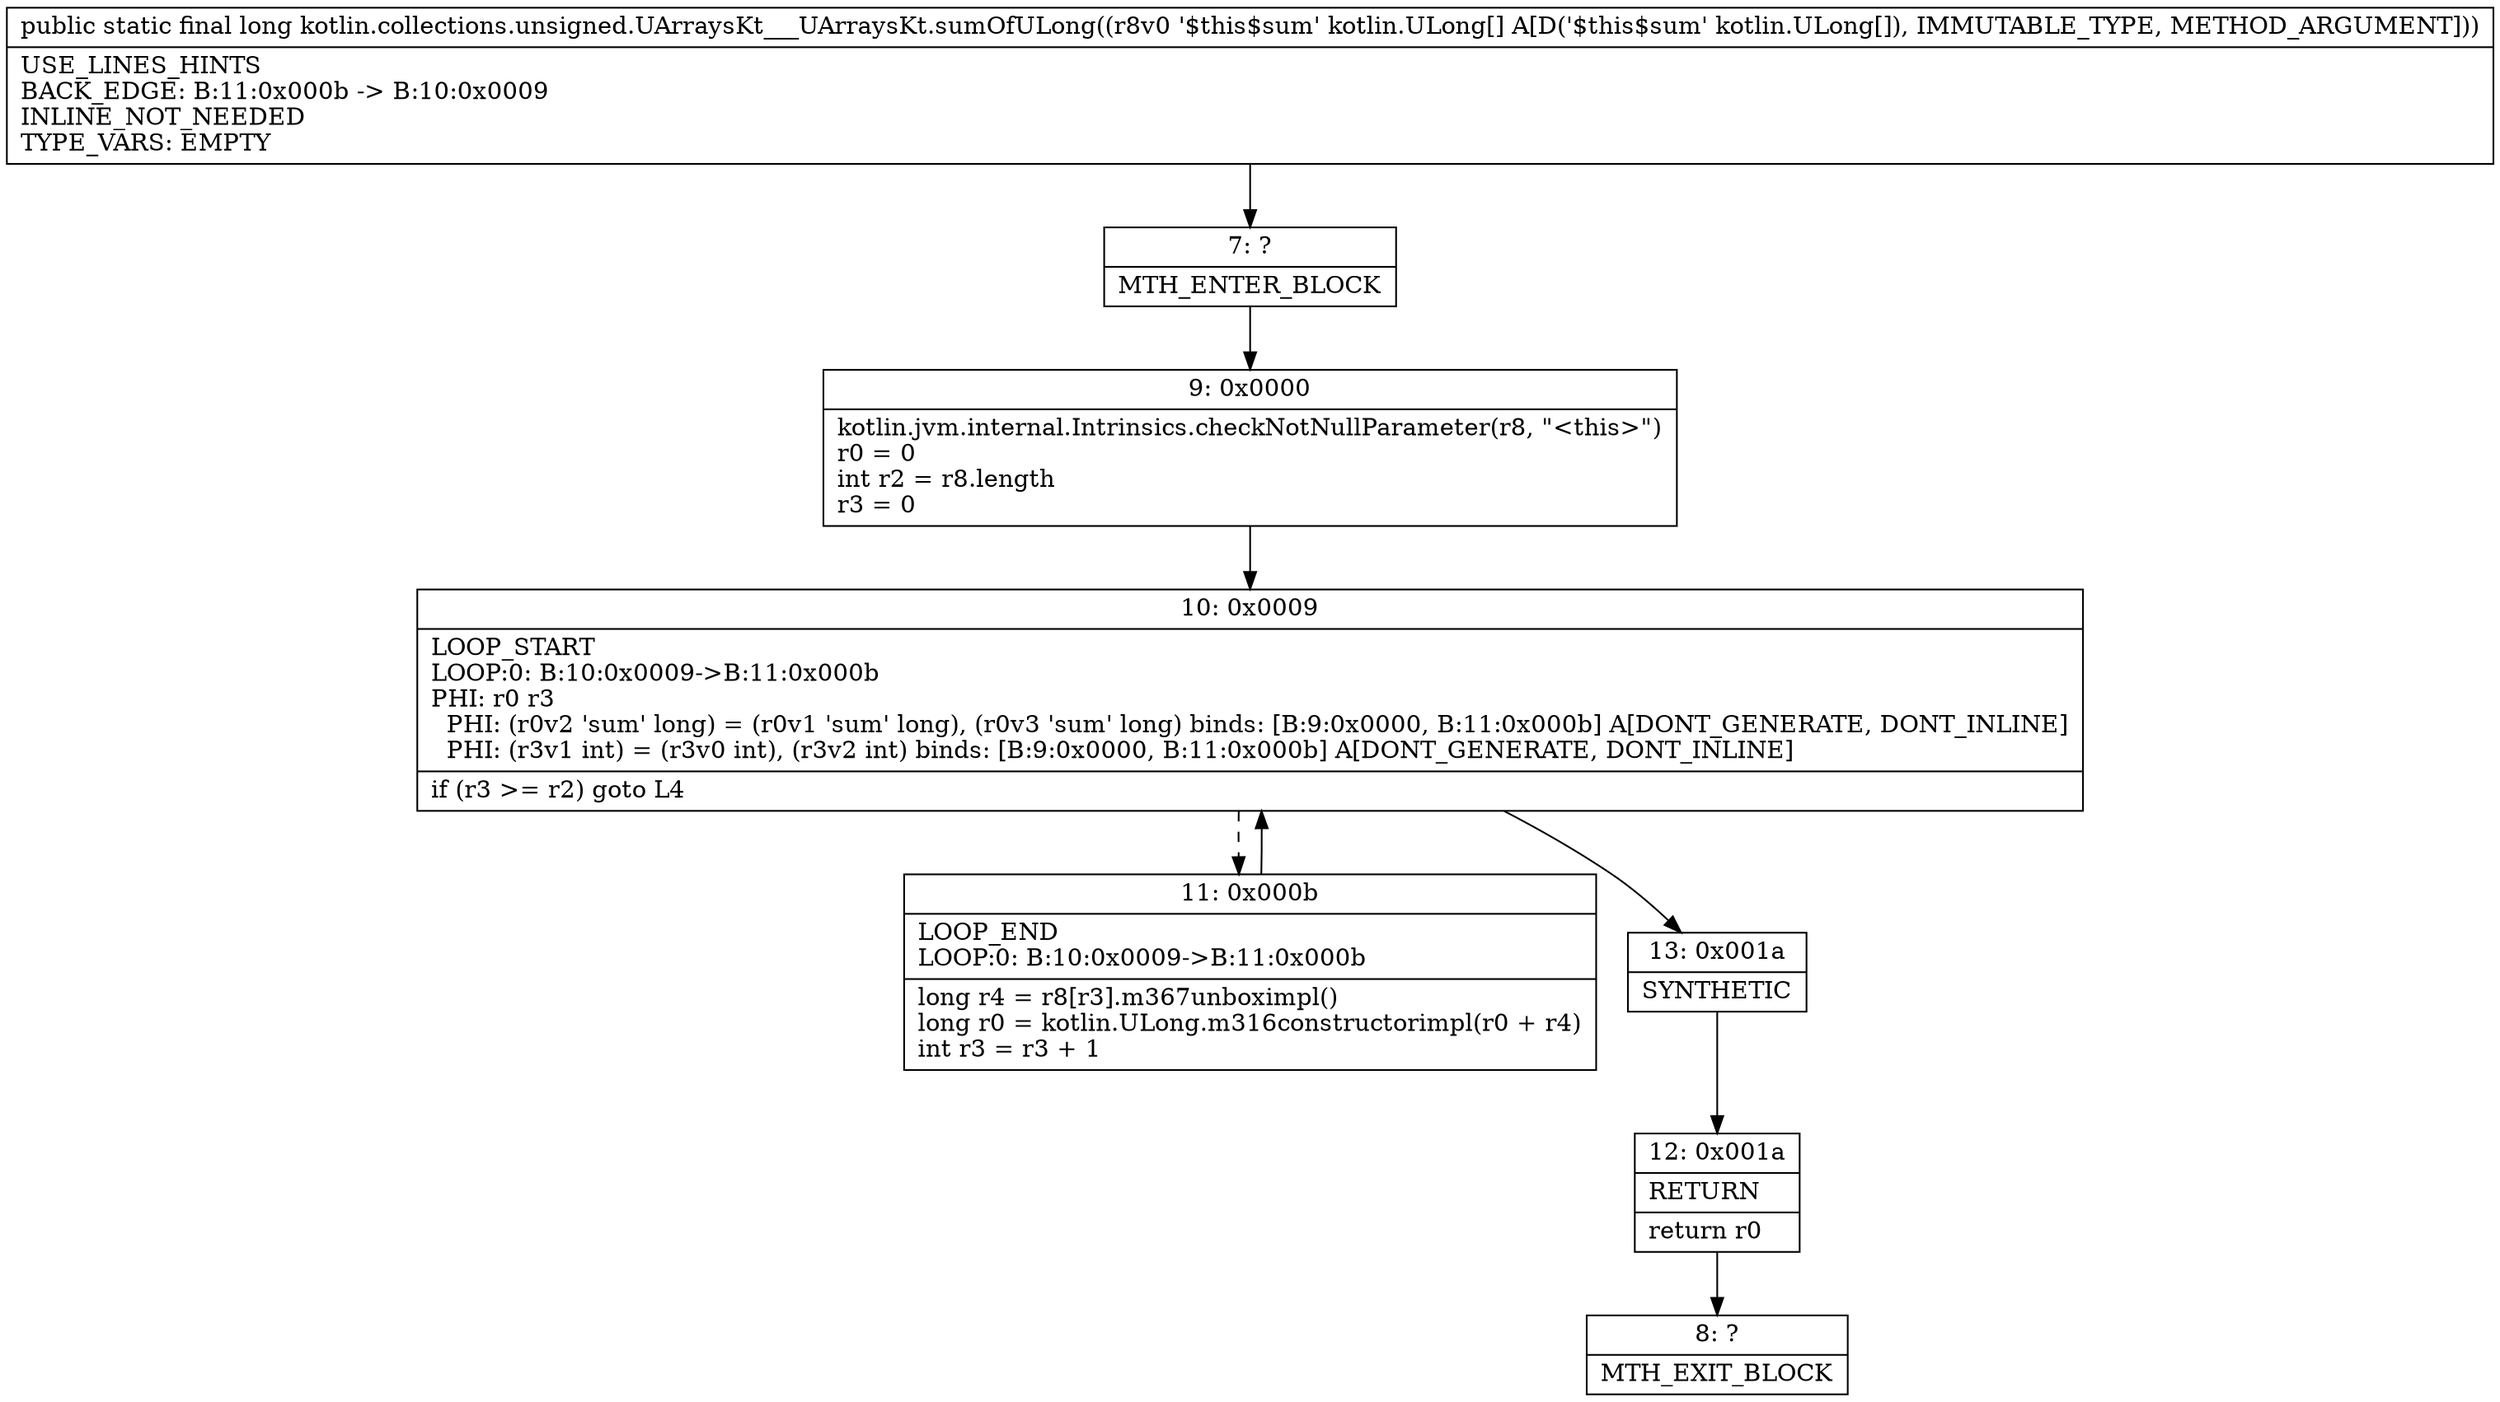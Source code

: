 digraph "CFG forkotlin.collections.unsigned.UArraysKt___UArraysKt.sumOfULong([Lkotlin\/ULong;)J" {
Node_7 [shape=record,label="{7\:\ ?|MTH_ENTER_BLOCK\l}"];
Node_9 [shape=record,label="{9\:\ 0x0000|kotlin.jvm.internal.Intrinsics.checkNotNullParameter(r8, \"\<this\>\")\lr0 = 0\lint r2 = r8.length\lr3 = 0\l}"];
Node_10 [shape=record,label="{10\:\ 0x0009|LOOP_START\lLOOP:0: B:10:0x0009\-\>B:11:0x000b\lPHI: r0 r3 \l  PHI: (r0v2 'sum' long) = (r0v1 'sum' long), (r0v3 'sum' long) binds: [B:9:0x0000, B:11:0x000b] A[DONT_GENERATE, DONT_INLINE]\l  PHI: (r3v1 int) = (r3v0 int), (r3v2 int) binds: [B:9:0x0000, B:11:0x000b] A[DONT_GENERATE, DONT_INLINE]\l|if (r3 \>= r2) goto L4\l}"];
Node_11 [shape=record,label="{11\:\ 0x000b|LOOP_END\lLOOP:0: B:10:0x0009\-\>B:11:0x000b\l|long r4 = r8[r3].m367unboximpl()\llong r0 = kotlin.ULong.m316constructorimpl(r0 + r4)\lint r3 = r3 + 1\l}"];
Node_13 [shape=record,label="{13\:\ 0x001a|SYNTHETIC\l}"];
Node_12 [shape=record,label="{12\:\ 0x001a|RETURN\l|return r0\l}"];
Node_8 [shape=record,label="{8\:\ ?|MTH_EXIT_BLOCK\l}"];
MethodNode[shape=record,label="{public static final long kotlin.collections.unsigned.UArraysKt___UArraysKt.sumOfULong((r8v0 '$this$sum' kotlin.ULong[] A[D('$this$sum' kotlin.ULong[]), IMMUTABLE_TYPE, METHOD_ARGUMENT]))  | USE_LINES_HINTS\lBACK_EDGE: B:11:0x000b \-\> B:10:0x0009\lINLINE_NOT_NEEDED\lTYPE_VARS: EMPTY\l}"];
MethodNode -> Node_7;Node_7 -> Node_9;
Node_9 -> Node_10;
Node_10 -> Node_11[style=dashed];
Node_10 -> Node_13;
Node_11 -> Node_10;
Node_13 -> Node_12;
Node_12 -> Node_8;
}

